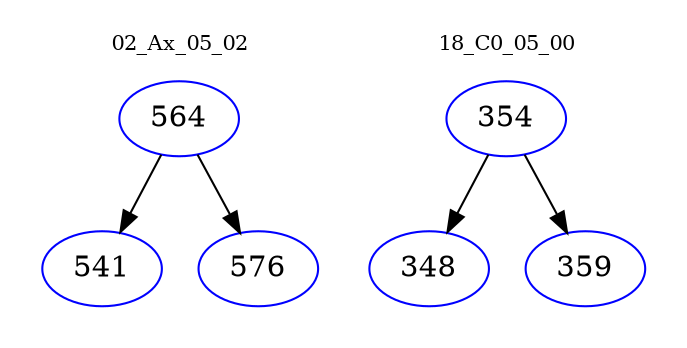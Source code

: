 digraph{
subgraph cluster_0 {
color = white
label = "02_Ax_05_02";
fontsize=10;
T0_564 [label="564", color="blue"]
T0_564 -> T0_541 [color="black"]
T0_541 [label="541", color="blue"]
T0_564 -> T0_576 [color="black"]
T0_576 [label="576", color="blue"]
}
subgraph cluster_1 {
color = white
label = "18_C0_05_00";
fontsize=10;
T1_354 [label="354", color="blue"]
T1_354 -> T1_348 [color="black"]
T1_348 [label="348", color="blue"]
T1_354 -> T1_359 [color="black"]
T1_359 [label="359", color="blue"]
}
}
